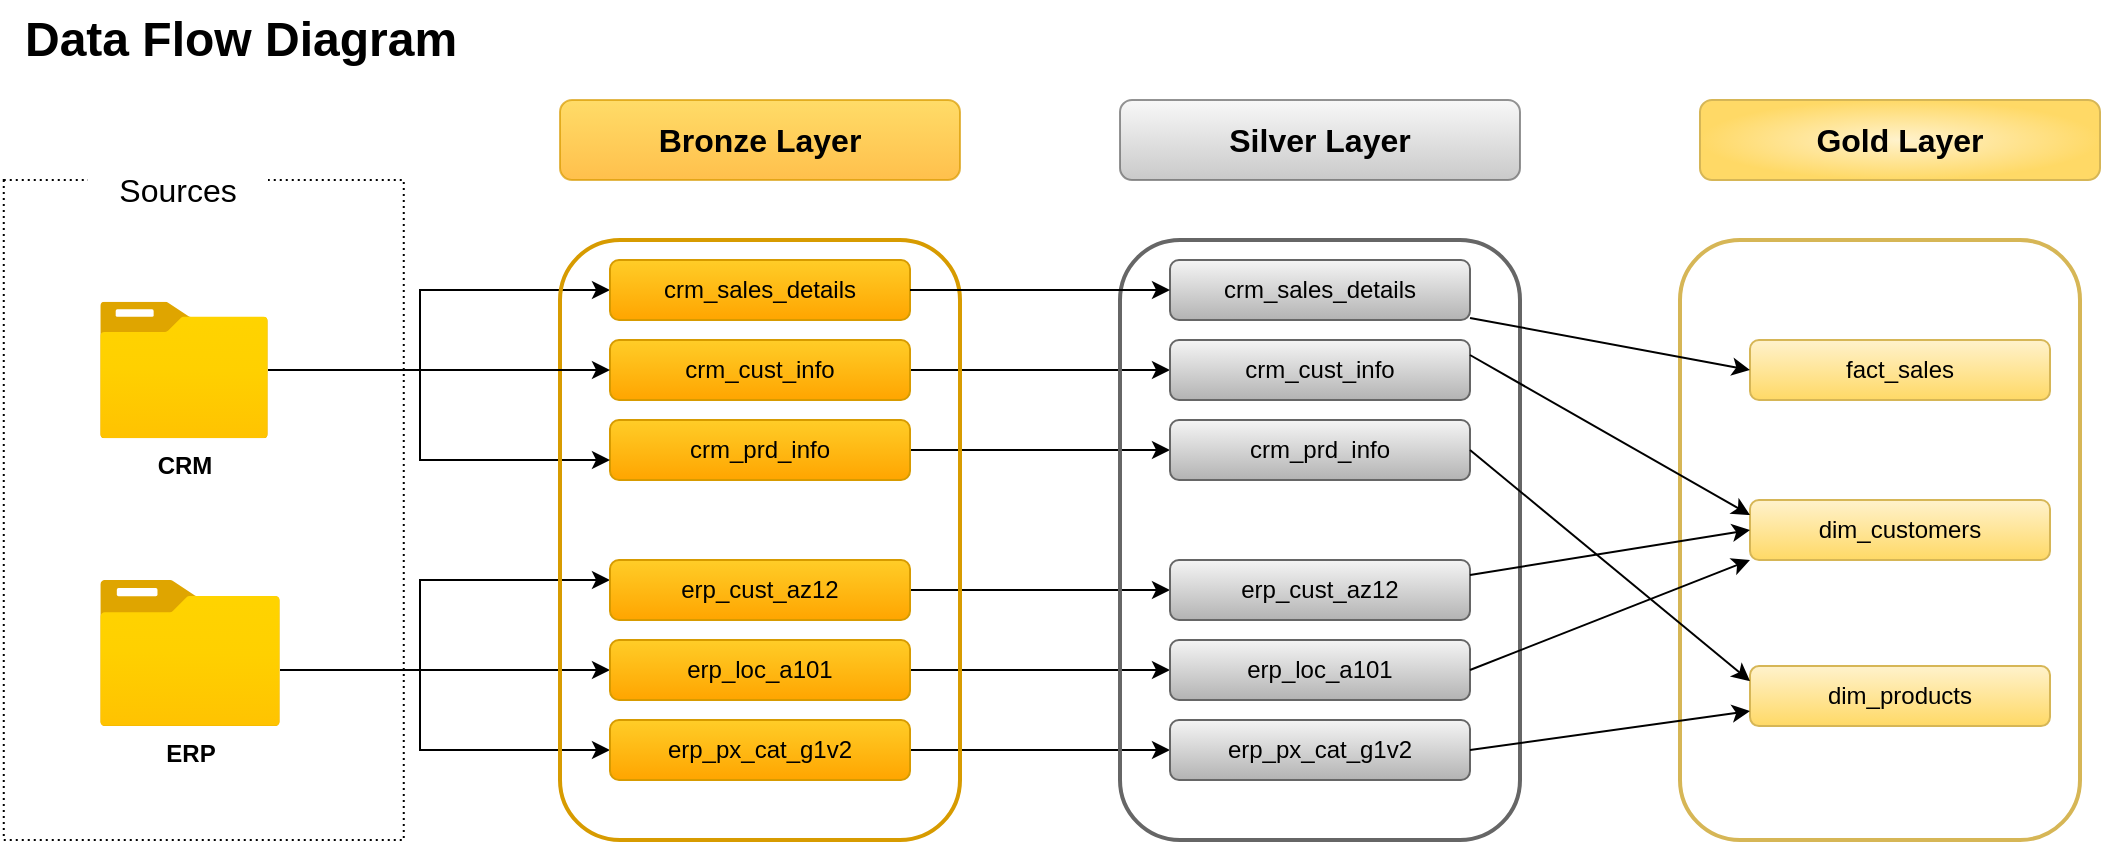 <mxfile version="28.1.2">
  <diagram name="Page-1" id="pfqo85bMG-n9jRTXWsO7">
    <mxGraphModel grid="1" page="1" gridSize="10" guides="1" tooltips="1" connect="1" arrows="1" fold="1" pageScale="1" pageWidth="850" pageHeight="1100" math="0" shadow="0">
      <root>
        <mxCell id="0" />
        <mxCell id="1" parent="0" />
        <mxCell id="qq0M3q49_DZtNdxDIvg4-1" value="&lt;b&gt;&lt;font style=&quot;font-size: 24px;&quot;&gt;Data Flow Diagram&lt;/font&gt;&lt;/b&gt;" style="text;html=1;align=center;verticalAlign=middle;resizable=0;points=[];autosize=1;strokeColor=none;fillColor=none;" vertex="1" parent="1">
          <mxGeometry x="880" width="240" height="40" as="geometry" />
        </mxCell>
        <mxCell id="qq0M3q49_DZtNdxDIvg4-2" value="" style="rounded=0;whiteSpace=wrap;html=1;fillColor=none;dashed=1;dashPattern=1 2;" vertex="1" parent="1">
          <mxGeometry x="881.88" y="90" width="200" height="330" as="geometry" />
        </mxCell>
        <mxCell id="qq0M3q49_DZtNdxDIvg4-3" value="Sources" style="text;html=1;align=center;verticalAlign=middle;whiteSpace=wrap;rounded=0;fillColor=default;fontSize=16;" vertex="1" parent="1">
          <mxGeometry x="924" y="80" width="90" height="30" as="geometry" />
        </mxCell>
        <mxCell id="qq0M3q49_DZtNdxDIvg4-28" style="edgeStyle=elbowEdgeStyle;rounded=0;orthogonalLoop=1;jettySize=auto;elbow=vertical;html=1;" edge="1" parent="1" target="qq0M3q49_DZtNdxDIvg4-10">
          <mxGeometry relative="1" as="geometry">
            <mxPoint x="1090" y="180" as="sourcePoint" />
            <Array as="points">
              <mxPoint x="1140" y="145" />
            </Array>
          </mxGeometry>
        </mxCell>
        <mxCell id="qq0M3q49_DZtNdxDIvg4-4" value="&lt;b&gt;CRM&lt;/b&gt;" style="image;aspect=fixed;html=1;points=[];align=center;fontSize=12;image=img/lib/azure2/general/Folder_Blank.svg;" vertex="1" parent="1">
          <mxGeometry x="930" y="150.91" width="84" height="68.17" as="geometry" />
        </mxCell>
        <mxCell id="qq0M3q49_DZtNdxDIvg4-33" style="edgeStyle=elbowEdgeStyle;rounded=0;orthogonalLoop=1;jettySize=auto;elbow=vertical;html=1;" edge="1" parent="1" source="qq0M3q49_DZtNdxDIvg4-5" target="qq0M3q49_DZtNdxDIvg4-11">
          <mxGeometry relative="1" as="geometry">
            <Array as="points" />
          </mxGeometry>
        </mxCell>
        <mxCell id="qq0M3q49_DZtNdxDIvg4-34" style="edgeStyle=elbowEdgeStyle;rounded=0;orthogonalLoop=1;jettySize=auto;elbow=vertical;html=1;" edge="1" parent="1" target="qq0M3q49_DZtNdxDIvg4-12">
          <mxGeometry relative="1" as="geometry">
            <mxPoint x="1090" y="350" as="sourcePoint" />
            <mxPoint x="1168" y="295" as="targetPoint" />
            <Array as="points">
              <mxPoint x="1103" y="290" />
            </Array>
          </mxGeometry>
        </mxCell>
        <mxCell id="qq0M3q49_DZtNdxDIvg4-38" style="edgeStyle=elbowEdgeStyle;rounded=0;orthogonalLoop=1;jettySize=auto;elbow=vertical;html=1;" edge="1" parent="1">
          <mxGeometry relative="1" as="geometry">
            <mxPoint x="1090" y="340" as="sourcePoint" />
            <mxPoint x="1185" y="374.5" as="targetPoint" />
            <Array as="points">
              <mxPoint x="1120" y="375" />
            </Array>
          </mxGeometry>
        </mxCell>
        <mxCell id="qq0M3q49_DZtNdxDIvg4-5" value="&lt;b&gt;ERP&lt;/b&gt;" style="image;aspect=fixed;html=1;points=[];align=center;fontSize=12;image=img/lib/azure2/general/Folder_Blank.svg;" vertex="1" parent="1">
          <mxGeometry x="930" y="290" width="90" height="73.04" as="geometry" />
        </mxCell>
        <mxCell id="qq0M3q49_DZtNdxDIvg4-8" value="&lt;b&gt;&lt;font style=&quot;font-size: 16px;&quot;&gt;Bronze Layer&lt;/font&gt;&lt;/b&gt;" style="rounded=1;whiteSpace=wrap;html=1;fillColor=#ffcd28;gradientColor=#ffa500;strokeColor=#d79b00;opacity=70;" vertex="1" parent="1">
          <mxGeometry x="1160" y="50" width="200" height="40" as="geometry" />
        </mxCell>
        <mxCell id="qq0M3q49_DZtNdxDIvg4-10" value="crm_sales_details" style="rounded=1;whiteSpace=wrap;html=1;fillColor=#ffcd28;gradientColor=#ffa500;strokeColor=#d79b00;" vertex="1" parent="1">
          <mxGeometry x="1185" y="130" width="150" height="30" as="geometry" />
        </mxCell>
        <mxCell id="bunzH4c_ks8n5rz-YsQw-13" style="edgeStyle=orthogonalEdgeStyle;rounded=0;orthogonalLoop=1;jettySize=auto;html=1;entryX=0;entryY=0.5;entryDx=0;entryDy=0;" edge="1" parent="1" source="qq0M3q49_DZtNdxDIvg4-11" target="bunzH4c_ks8n5rz-YsQw-3">
          <mxGeometry relative="1" as="geometry" />
        </mxCell>
        <mxCell id="qq0M3q49_DZtNdxDIvg4-11" value="erp_loc_a101" style="rounded=1;whiteSpace=wrap;html=1;fillColor=#ffcd28;gradientColor=#ffa500;strokeColor=#d79b00;" vertex="1" parent="1">
          <mxGeometry x="1185" y="320" width="150" height="30" as="geometry" />
        </mxCell>
        <mxCell id="bunzH4c_ks8n5rz-YsQw-12" style="edgeStyle=orthogonalEdgeStyle;rounded=0;orthogonalLoop=1;jettySize=auto;html=1;entryX=0;entryY=0.5;entryDx=0;entryDy=0;" edge="1" parent="1" source="qq0M3q49_DZtNdxDIvg4-12" target="bunzH4c_ks8n5rz-YsQw-4">
          <mxGeometry relative="1" as="geometry" />
        </mxCell>
        <mxCell id="qq0M3q49_DZtNdxDIvg4-12" value="erp_cust_az12" style="rounded=1;whiteSpace=wrap;html=1;fillColor=#ffcd28;gradientColor=#ffa500;strokeColor=#d79b00;" vertex="1" parent="1">
          <mxGeometry x="1185" y="280" width="150" height="30" as="geometry" />
        </mxCell>
        <mxCell id="bunzH4c_ks8n5rz-YsQw-11" style="edgeStyle=orthogonalEdgeStyle;rounded=0;orthogonalLoop=1;jettySize=auto;html=1;entryX=0;entryY=0.5;entryDx=0;entryDy=0;" edge="1" parent="1" source="qq0M3q49_DZtNdxDIvg4-13" target="bunzH4c_ks8n5rz-YsQw-5">
          <mxGeometry relative="1" as="geometry" />
        </mxCell>
        <mxCell id="qq0M3q49_DZtNdxDIvg4-13" value="crm_prd_info" style="rounded=1;whiteSpace=wrap;html=1;fillColor=#ffcd28;gradientColor=#ffa500;strokeColor=#d79b00;" vertex="1" parent="1">
          <mxGeometry x="1185" y="210" width="150" height="30" as="geometry" />
        </mxCell>
        <mxCell id="bunzH4c_ks8n5rz-YsQw-10" style="edgeStyle=orthogonalEdgeStyle;rounded=0;orthogonalLoop=1;jettySize=auto;html=1;entryX=0;entryY=0.5;entryDx=0;entryDy=0;" edge="1" parent="1" source="qq0M3q49_DZtNdxDIvg4-14" target="bunzH4c_ks8n5rz-YsQw-6">
          <mxGeometry relative="1" as="geometry" />
        </mxCell>
        <mxCell id="qq0M3q49_DZtNdxDIvg4-14" value="crm_cust_info" style="rounded=1;whiteSpace=wrap;html=1;fillColor=#ffcd28;gradientColor=#ffa500;strokeColor=#d79b00;" vertex="1" parent="1">
          <mxGeometry x="1185" y="170" width="150" height="30" as="geometry" />
        </mxCell>
        <mxCell id="bunzH4c_ks8n5rz-YsQw-14" style="edgeStyle=orthogonalEdgeStyle;rounded=0;orthogonalLoop=1;jettySize=auto;html=1;entryX=0;entryY=0.5;entryDx=0;entryDy=0;" edge="1" parent="1" source="qq0M3q49_DZtNdxDIvg4-15" target="bunzH4c_ks8n5rz-YsQw-7">
          <mxGeometry relative="1" as="geometry" />
        </mxCell>
        <mxCell id="qq0M3q49_DZtNdxDIvg4-15" value="erp_px_cat_g1v2" style="rounded=1;whiteSpace=wrap;html=1;fillColor=#ffcd28;gradientColor=#ffa500;strokeColor=#d79b00;" vertex="1" parent="1">
          <mxGeometry x="1185" y="360" width="150" height="30" as="geometry" />
        </mxCell>
        <mxCell id="qq0M3q49_DZtNdxDIvg4-29" style="edgeStyle=elbowEdgeStyle;rounded=0;orthogonalLoop=1;jettySize=auto;elbow=vertical;html=1;" edge="1" parent="1" target="qq0M3q49_DZtNdxDIvg4-13">
          <mxGeometry relative="1" as="geometry">
            <mxPoint x="1090" y="180" as="sourcePoint" />
            <mxPoint x="1170" y="230" as="targetPoint" />
            <Array as="points">
              <mxPoint x="1130" y="230" />
            </Array>
          </mxGeometry>
        </mxCell>
        <mxCell id="qq0M3q49_DZtNdxDIvg4-9" value="" style="rounded=1;whiteSpace=wrap;html=1;fillColor=none;gradientColor=#ffa500;strokeColor=#d79b00;strokeWidth=2;movable=1;resizable=1;rotatable=1;deletable=1;editable=1;locked=0;connectable=1;" vertex="1" parent="1">
          <mxGeometry x="1160" y="120" width="200" height="300" as="geometry" />
        </mxCell>
        <mxCell id="qq0M3q49_DZtNdxDIvg4-26" style="edgeStyle=elbowEdgeStyle;rounded=0;orthogonalLoop=1;jettySize=auto;elbow=vertical;html=1;" edge="1" parent="1" source="qq0M3q49_DZtNdxDIvg4-4" target="qq0M3q49_DZtNdxDIvg4-14">
          <mxGeometry relative="1" as="geometry">
            <mxPoint x="1078" y="185" as="sourcePoint" />
            <mxPoint x="1178.93" y="180.0" as="targetPoint" />
            <Array as="points">
              <mxPoint x="1140" y="185" />
              <mxPoint x="1166.88" y="180.34" />
            </Array>
          </mxGeometry>
        </mxCell>
        <mxCell id="bunzH4c_ks8n5rz-YsQw-1" value="&lt;b&gt;&lt;font style=&quot;font-size: 16px;&quot;&gt;Silver Layer&lt;/font&gt;&lt;/b&gt;" style="rounded=1;whiteSpace=wrap;html=1;fillColor=#f5f5f5;gradientColor=#b3b3b3;strokeColor=#666666;opacity=70;" vertex="1" parent="1">
          <mxGeometry x="1440" y="50" width="200" height="40" as="geometry" />
        </mxCell>
        <mxCell id="bunzH4c_ks8n5rz-YsQw-2" value="crm_sales_details" style="rounded=1;whiteSpace=wrap;html=1;fillColor=#f5f5f5;gradientColor=#b3b3b3;strokeColor=#666666;" vertex="1" parent="1">
          <mxGeometry x="1465" y="130" width="150" height="30" as="geometry" />
        </mxCell>
        <mxCell id="bunzH4c_ks8n5rz-YsQw-3" value="erp_loc_a101" style="rounded=1;whiteSpace=wrap;html=1;fillColor=#f5f5f5;gradientColor=#b3b3b3;strokeColor=#666666;" vertex="1" parent="1">
          <mxGeometry x="1465" y="320" width="150" height="30" as="geometry" />
        </mxCell>
        <mxCell id="bunzH4c_ks8n5rz-YsQw-4" value="erp_cust_az12" style="rounded=1;whiteSpace=wrap;html=1;fillColor=#f5f5f5;gradientColor=#b3b3b3;strokeColor=#666666;" vertex="1" parent="1">
          <mxGeometry x="1465" y="280" width="150" height="30" as="geometry" />
        </mxCell>
        <mxCell id="bunzH4c_ks8n5rz-YsQw-5" value="crm_prd_info" style="rounded=1;whiteSpace=wrap;html=1;fillColor=#f5f5f5;gradientColor=#b3b3b3;strokeColor=#666666;" vertex="1" parent="1">
          <mxGeometry x="1465" y="210" width="150" height="30" as="geometry" />
        </mxCell>
        <mxCell id="bunzH4c_ks8n5rz-YsQw-8" value="" style="rounded=1;whiteSpace=wrap;html=1;fillColor=none;gradientColor=#b3b3b3;strokeColor=#666666;strokeWidth=2;movable=1;resizable=1;rotatable=1;deletable=1;editable=1;locked=0;connectable=1;" vertex="1" parent="1">
          <mxGeometry x="1440" y="120" width="200" height="300" as="geometry" />
        </mxCell>
        <mxCell id="bunzH4c_ks8n5rz-YsQw-6" value="crm_cust_info" style="rounded=1;whiteSpace=wrap;html=1;fillColor=#f5f5f5;gradientColor=#b3b3b3;strokeColor=#666666;" vertex="1" parent="1">
          <mxGeometry x="1465" y="170" width="150" height="30" as="geometry" />
        </mxCell>
        <mxCell id="bunzH4c_ks8n5rz-YsQw-7" value="erp_px_cat_g1v2" style="rounded=1;whiteSpace=wrap;html=1;fillColor=#f5f5f5;gradientColor=#b3b3b3;strokeColor=#666666;" vertex="1" parent="1">
          <mxGeometry x="1465" y="360" width="150" height="30" as="geometry" />
        </mxCell>
        <mxCell id="bunzH4c_ks8n5rz-YsQw-9" style="edgeStyle=orthogonalEdgeStyle;rounded=0;orthogonalLoop=1;jettySize=auto;html=1;entryX=0;entryY=0.5;entryDx=0;entryDy=0;" edge="1" parent="1" source="qq0M3q49_DZtNdxDIvg4-10" target="bunzH4c_ks8n5rz-YsQw-2">
          <mxGeometry relative="1" as="geometry">
            <mxPoint x="1450" y="145" as="targetPoint" />
          </mxGeometry>
        </mxCell>
        <mxCell id="bIa1OYmXVrbRvZWFzYsL-1" value="&lt;b&gt;&lt;font style=&quot;font-size: 16px;&quot;&gt;Gold Layer&lt;/font&gt;&lt;/b&gt;" style="rounded=1;whiteSpace=wrap;html=1;fillColor=#fff2cc;gradientColor=#ffd966;strokeColor=#d6b656;gradientDirection=radial;" vertex="1" parent="1">
          <mxGeometry x="1730" y="50" width="200" height="40" as="geometry" />
        </mxCell>
        <mxCell id="bIa1OYmXVrbRvZWFzYsL-2" value="fact_sales" style="rounded=1;whiteSpace=wrap;html=1;fillColor=#fff2cc;gradientColor=#ffd966;strokeColor=#d6b656;" vertex="1" parent="1">
          <mxGeometry x="1755" y="170" width="150" height="30" as="geometry" />
        </mxCell>
        <mxCell id="bIa1OYmXVrbRvZWFzYsL-5" value="dim_products" style="rounded=1;whiteSpace=wrap;html=1;fillColor=#fff2cc;gradientColor=#ffd966;strokeColor=#d6b656;" vertex="1" parent="1">
          <mxGeometry x="1755" y="333.04" width="150" height="30" as="geometry" />
        </mxCell>
        <mxCell id="bIa1OYmXVrbRvZWFzYsL-6" value="" style="rounded=1;whiteSpace=wrap;html=1;fillColor=none;gradientColor=#ffd966;strokeColor=#d6b656;strokeWidth=2;movable=1;resizable=1;rotatable=1;deletable=1;editable=1;locked=0;connectable=1;" vertex="1" parent="1">
          <mxGeometry x="1720" y="120" width="200" height="300" as="geometry" />
        </mxCell>
        <mxCell id="bIa1OYmXVrbRvZWFzYsL-7" value="dim_customers" style="rounded=1;whiteSpace=wrap;html=1;fillColor=#fff2cc;gradientColor=#ffd966;strokeColor=#d6b656;" vertex="1" parent="1">
          <mxGeometry x="1755" y="250" width="150" height="30" as="geometry" />
        </mxCell>
        <mxCell id="bIa1OYmXVrbRvZWFzYsL-9" value="" style="endArrow=classic;html=1;rounded=0;entryX=0;entryY=0.5;entryDx=0;entryDy=0;" edge="1" parent="1" source="bunzH4c_ks8n5rz-YsQw-2" target="bIa1OYmXVrbRvZWFzYsL-2">
          <mxGeometry width="50" height="50" relative="1" as="geometry">
            <mxPoint x="1660" y="300" as="sourcePoint" />
            <mxPoint x="1710" y="250" as="targetPoint" />
          </mxGeometry>
        </mxCell>
        <mxCell id="bIa1OYmXVrbRvZWFzYsL-10" value="" style="endArrow=classic;html=1;rounded=0;entryX=0;entryY=0.25;entryDx=0;entryDy=0;exitX=1;exitY=0.25;exitDx=0;exitDy=0;" edge="1" parent="1" source="bunzH4c_ks8n5rz-YsQw-6" target="bIa1OYmXVrbRvZWFzYsL-7">
          <mxGeometry width="50" height="50" relative="1" as="geometry">
            <mxPoint x="1615" y="190" as="sourcePoint" />
            <mxPoint x="1762" y="233" as="targetPoint" />
          </mxGeometry>
        </mxCell>
        <mxCell id="bIa1OYmXVrbRvZWFzYsL-11" value="" style="endArrow=classic;html=1;rounded=0;entryX=0;entryY=0.25;entryDx=0;entryDy=0;exitX=1;exitY=0.5;exitDx=0;exitDy=0;" edge="1" parent="1" source="bunzH4c_ks8n5rz-YsQw-5" target="bIa1OYmXVrbRvZWFzYsL-5">
          <mxGeometry width="50" height="50" relative="1" as="geometry">
            <mxPoint x="1670" y="200" as="sourcePoint" />
            <mxPoint x="1810" y="280" as="targetPoint" />
          </mxGeometry>
        </mxCell>
        <mxCell id="bIa1OYmXVrbRvZWFzYsL-12" value="" style="endArrow=classic;html=1;rounded=0;entryX=0;entryY=0.5;entryDx=0;entryDy=0;exitX=1;exitY=0.25;exitDx=0;exitDy=0;" edge="1" parent="1" source="bunzH4c_ks8n5rz-YsQw-4" target="bIa1OYmXVrbRvZWFzYsL-7">
          <mxGeometry width="50" height="50" relative="1" as="geometry">
            <mxPoint x="1615" y="300" as="sourcePoint" />
            <mxPoint x="1755" y="416" as="targetPoint" />
          </mxGeometry>
        </mxCell>
        <mxCell id="bIa1OYmXVrbRvZWFzYsL-13" value="" style="endArrow=classic;html=1;rounded=0;entryX=0;entryY=1;entryDx=0;entryDy=0;exitX=1;exitY=0.5;exitDx=0;exitDy=0;" edge="1" parent="1" source="bunzH4c_ks8n5rz-YsQw-3" target="bIa1OYmXVrbRvZWFzYsL-7">
          <mxGeometry width="50" height="50" relative="1" as="geometry">
            <mxPoint x="1640" y="333" as="sourcePoint" />
            <mxPoint x="1780" y="310" as="targetPoint" />
          </mxGeometry>
        </mxCell>
        <mxCell id="bIa1OYmXVrbRvZWFzYsL-14" value="" style="endArrow=classic;html=1;rounded=0;entryX=0;entryY=0.75;entryDx=0;entryDy=0;exitX=1;exitY=0.5;exitDx=0;exitDy=0;" edge="1" parent="1" source="bunzH4c_ks8n5rz-YsQw-7" target="bIa1OYmXVrbRvZWFzYsL-5">
          <mxGeometry width="50" height="50" relative="1" as="geometry">
            <mxPoint x="1620" y="390" as="sourcePoint" />
            <mxPoint x="1760" y="335" as="targetPoint" />
          </mxGeometry>
        </mxCell>
      </root>
    </mxGraphModel>
  </diagram>
</mxfile>
